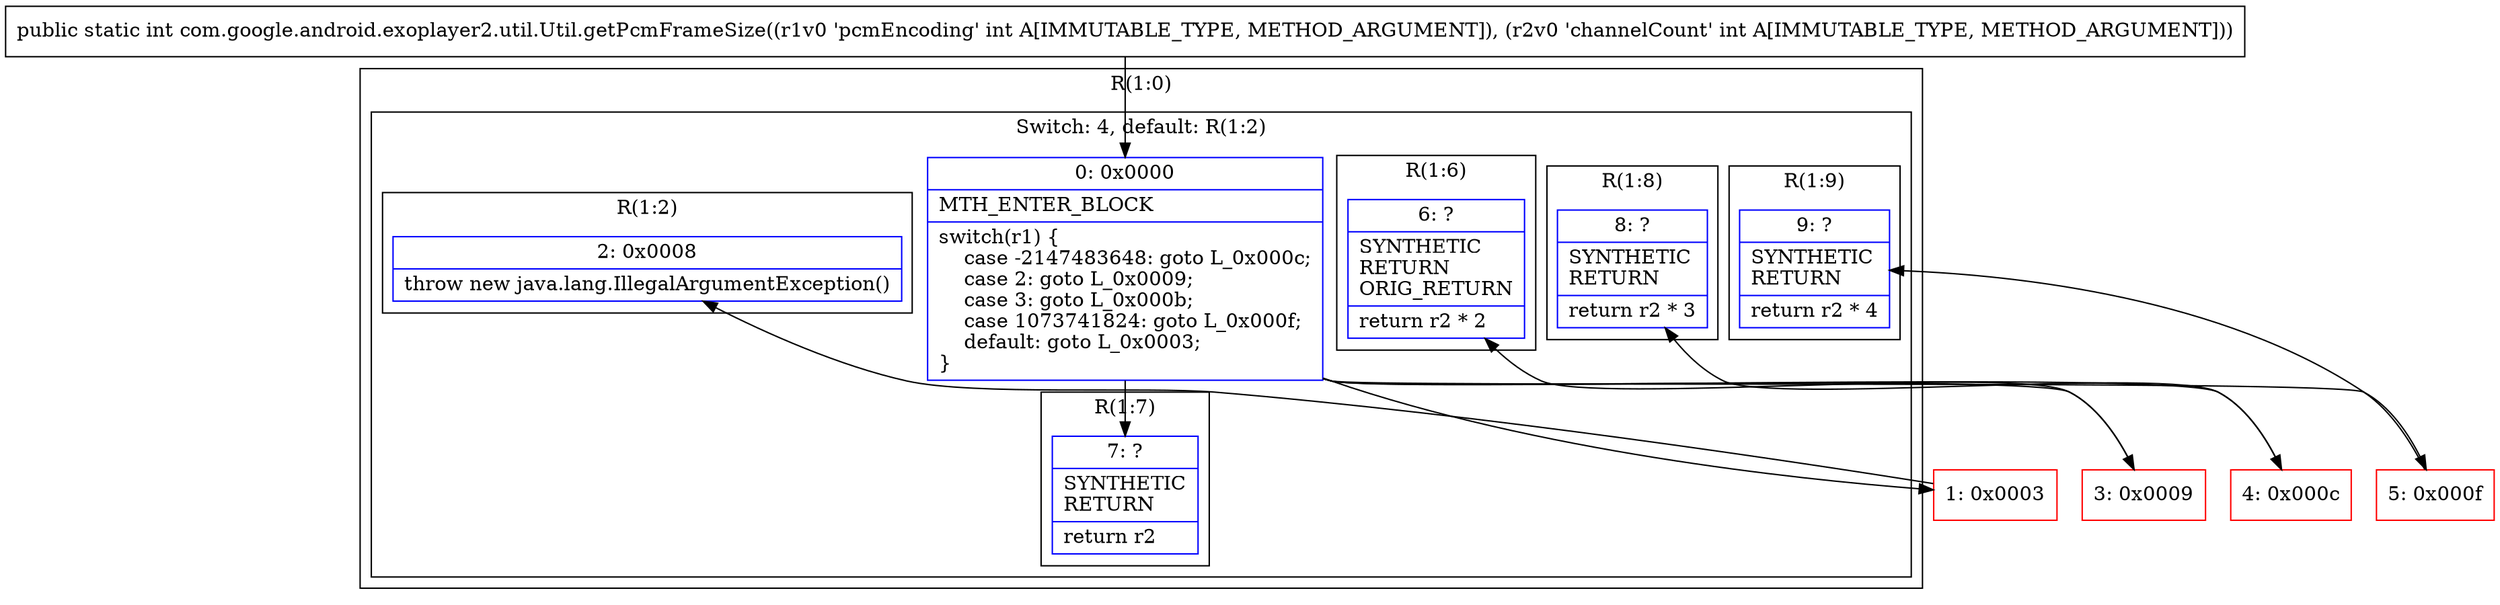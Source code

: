 digraph "CFG forcom.google.android.exoplayer2.util.Util.getPcmFrameSize(II)I" {
subgraph cluster_Region_1435708850 {
label = "R(1:0)";
node [shape=record,color=blue];
subgraph cluster_SwitchRegion_1998225285 {
label = "Switch: 4, default: R(1:2)";
node [shape=record,color=blue];
Node_0 [shape=record,label="{0\:\ 0x0000|MTH_ENTER_BLOCK\l|switch(r1) \{\l    case \-2147483648: goto L_0x000c;\l    case 2: goto L_0x0009;\l    case 3: goto L_0x000b;\l    case 1073741824: goto L_0x000f;\l    default: goto L_0x0003;\l\}\l}"];
subgraph cluster_Region_1305741300 {
label = "R(1:8)";
node [shape=record,color=blue];
Node_8 [shape=record,label="{8\:\ ?|SYNTHETIC\lRETURN\l|return r2 * 3\l}"];
}
subgraph cluster_Region_747860580 {
label = "R(1:6)";
node [shape=record,color=blue];
Node_6 [shape=record,label="{6\:\ ?|SYNTHETIC\lRETURN\lORIG_RETURN\l|return r2 * 2\l}"];
}
subgraph cluster_Region_1621177593 {
label = "R(1:7)";
node [shape=record,color=blue];
Node_7 [shape=record,label="{7\:\ ?|SYNTHETIC\lRETURN\l|return r2\l}"];
}
subgraph cluster_Region_1155766591 {
label = "R(1:9)";
node [shape=record,color=blue];
Node_9 [shape=record,label="{9\:\ ?|SYNTHETIC\lRETURN\l|return r2 * 4\l}"];
}
subgraph cluster_Region_702930416 {
label = "R(1:2)";
node [shape=record,color=blue];
Node_2 [shape=record,label="{2\:\ 0x0008|throw new java.lang.IllegalArgumentException()\l}"];
}
}
}
Node_1 [shape=record,color=red,label="{1\:\ 0x0003}"];
Node_3 [shape=record,color=red,label="{3\:\ 0x0009}"];
Node_4 [shape=record,color=red,label="{4\:\ 0x000c}"];
Node_5 [shape=record,color=red,label="{5\:\ 0x000f}"];
MethodNode[shape=record,label="{public static int com.google.android.exoplayer2.util.Util.getPcmFrameSize((r1v0 'pcmEncoding' int A[IMMUTABLE_TYPE, METHOD_ARGUMENT]), (r2v0 'channelCount' int A[IMMUTABLE_TYPE, METHOD_ARGUMENT])) }"];
MethodNode -> Node_0;
Node_0 -> Node_1;
Node_0 -> Node_3;
Node_0 -> Node_4;
Node_0 -> Node_5;
Node_0 -> Node_7;
Node_1 -> Node_2;
Node_3 -> Node_6;
Node_4 -> Node_8;
Node_5 -> Node_9;
}

